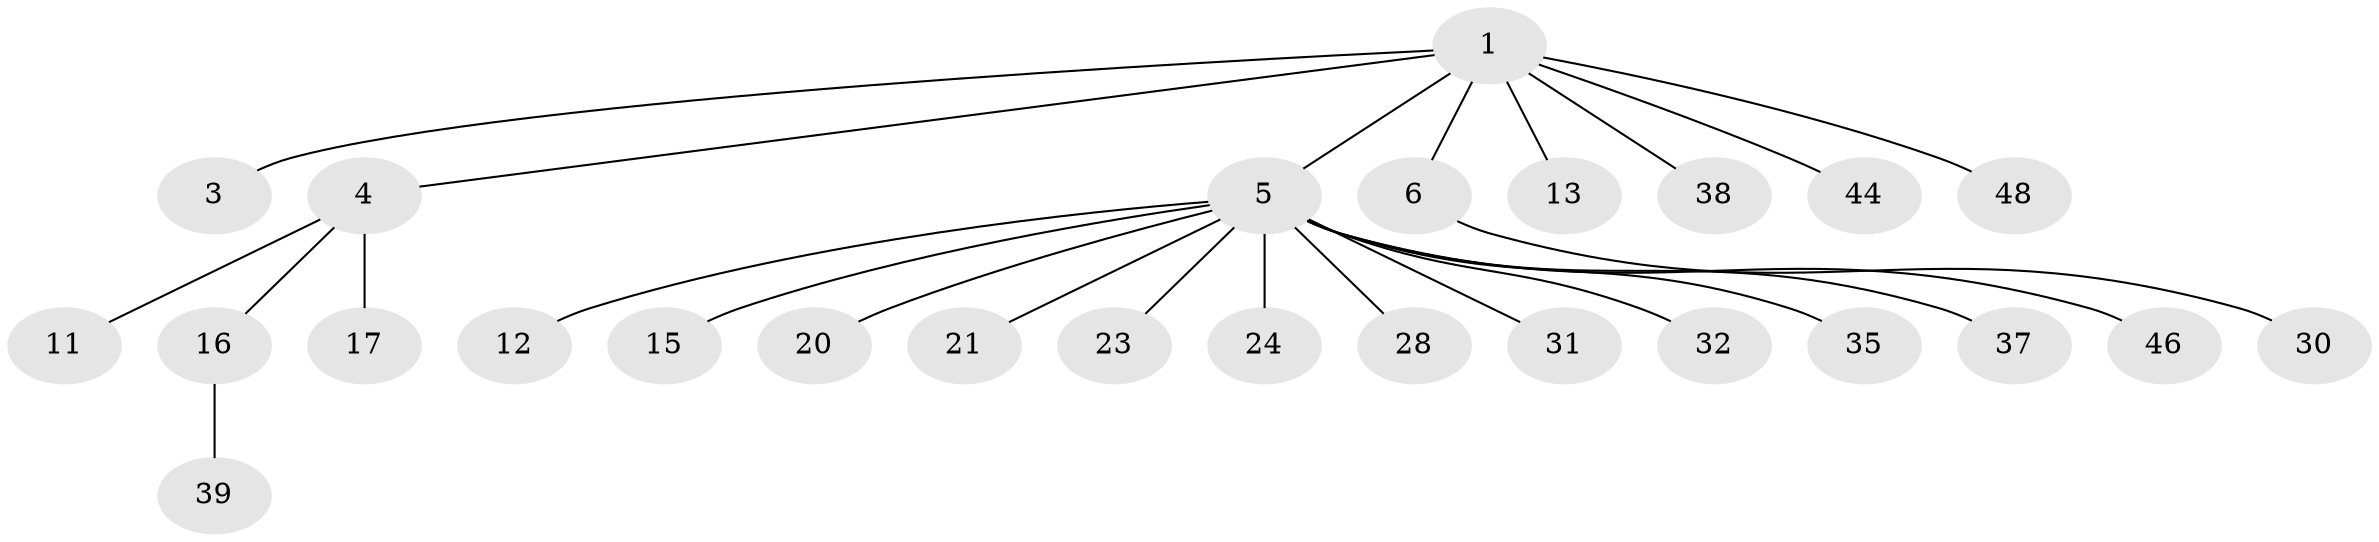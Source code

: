 // original degree distribution, {6: 0.03773584905660377, 4: 0.11320754716981132, 1: 0.5094339622641509, 3: 0.09433962264150944, 2: 0.24528301886792453}
// Generated by graph-tools (version 1.1) at 2025/15/03/09/25 04:15:31]
// undirected, 26 vertices, 25 edges
graph export_dot {
graph [start="1"]
  node [color=gray90,style=filled];
  1 [super="+2"];
  3;
  4;
  5 [super="+9+7+8"];
  6 [super="+19+52+10"];
  11 [super="+53"];
  12 [super="+41"];
  13;
  15 [super="+25+26"];
  16 [super="+33"];
  17 [super="+27"];
  20 [super="+34"];
  21;
  23;
  24;
  28;
  30 [super="+40"];
  31;
  32;
  35 [super="+42"];
  37;
  38;
  39;
  44 [super="+51"];
  46;
  48 [super="+50"];
  1 -- 4;
  1 -- 5;
  1 -- 6;
  1 -- 13;
  1 -- 48;
  1 -- 3;
  1 -- 44;
  1 -- 38;
  4 -- 11;
  4 -- 16;
  4 -- 17;
  5 -- 15;
  5 -- 31;
  5 -- 20;
  5 -- 46;
  5 -- 37;
  5 -- 35;
  5 -- 23;
  5 -- 32;
  5 -- 21;
  5 -- 24;
  5 -- 12;
  5 -- 28;
  6 -- 30;
  16 -- 39;
}
